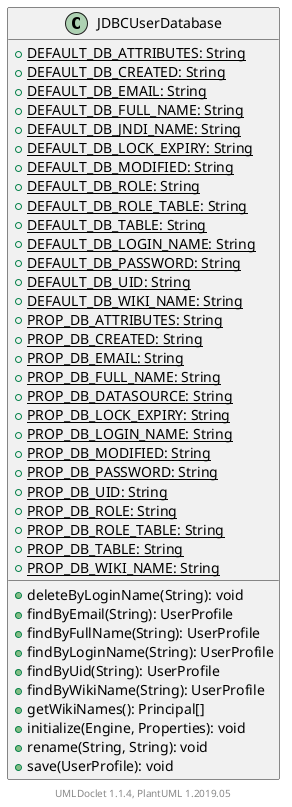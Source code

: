 @startuml

    class JDBCUserDatabase [[JDBCUserDatabase.html]] {
        {static} +DEFAULT_DB_ATTRIBUTES: String
        {static} +DEFAULT_DB_CREATED: String
        {static} +DEFAULT_DB_EMAIL: String
        {static} +DEFAULT_DB_FULL_NAME: String
        {static} +DEFAULT_DB_JNDI_NAME: String
        {static} +DEFAULT_DB_LOCK_EXPIRY: String
        {static} +DEFAULT_DB_MODIFIED: String
        {static} +DEFAULT_DB_ROLE: String
        {static} +DEFAULT_DB_ROLE_TABLE: String
        {static} +DEFAULT_DB_TABLE: String
        {static} +DEFAULT_DB_LOGIN_NAME: String
        {static} +DEFAULT_DB_PASSWORD: String
        {static} +DEFAULT_DB_UID: String
        {static} +DEFAULT_DB_WIKI_NAME: String
        {static} +PROP_DB_ATTRIBUTES: String
        {static} +PROP_DB_CREATED: String
        {static} +PROP_DB_EMAIL: String
        {static} +PROP_DB_FULL_NAME: String
        {static} +PROP_DB_DATASOURCE: String
        {static} +PROP_DB_LOCK_EXPIRY: String
        {static} +PROP_DB_LOGIN_NAME: String
        {static} +PROP_DB_MODIFIED: String
        {static} +PROP_DB_PASSWORD: String
        {static} +PROP_DB_UID: String
        {static} +PROP_DB_ROLE: String
        {static} +PROP_DB_ROLE_TABLE: String
        {static} +PROP_DB_TABLE: String
        {static} +PROP_DB_WIKI_NAME: String
        +deleteByLoginName(String): void
        +findByEmail(String): UserProfile
        +findByFullName(String): UserProfile
        +findByLoginName(String): UserProfile
        +findByUid(String): UserProfile
        +findByWikiName(String): UserProfile
        +getWikiNames(): Principal[]
        +initialize(Engine, Properties): void
        +rename(String, String): void
        +save(UserProfile): void
    }


    center footer UMLDoclet 1.1.4, PlantUML 1.2019.05
@enduml
